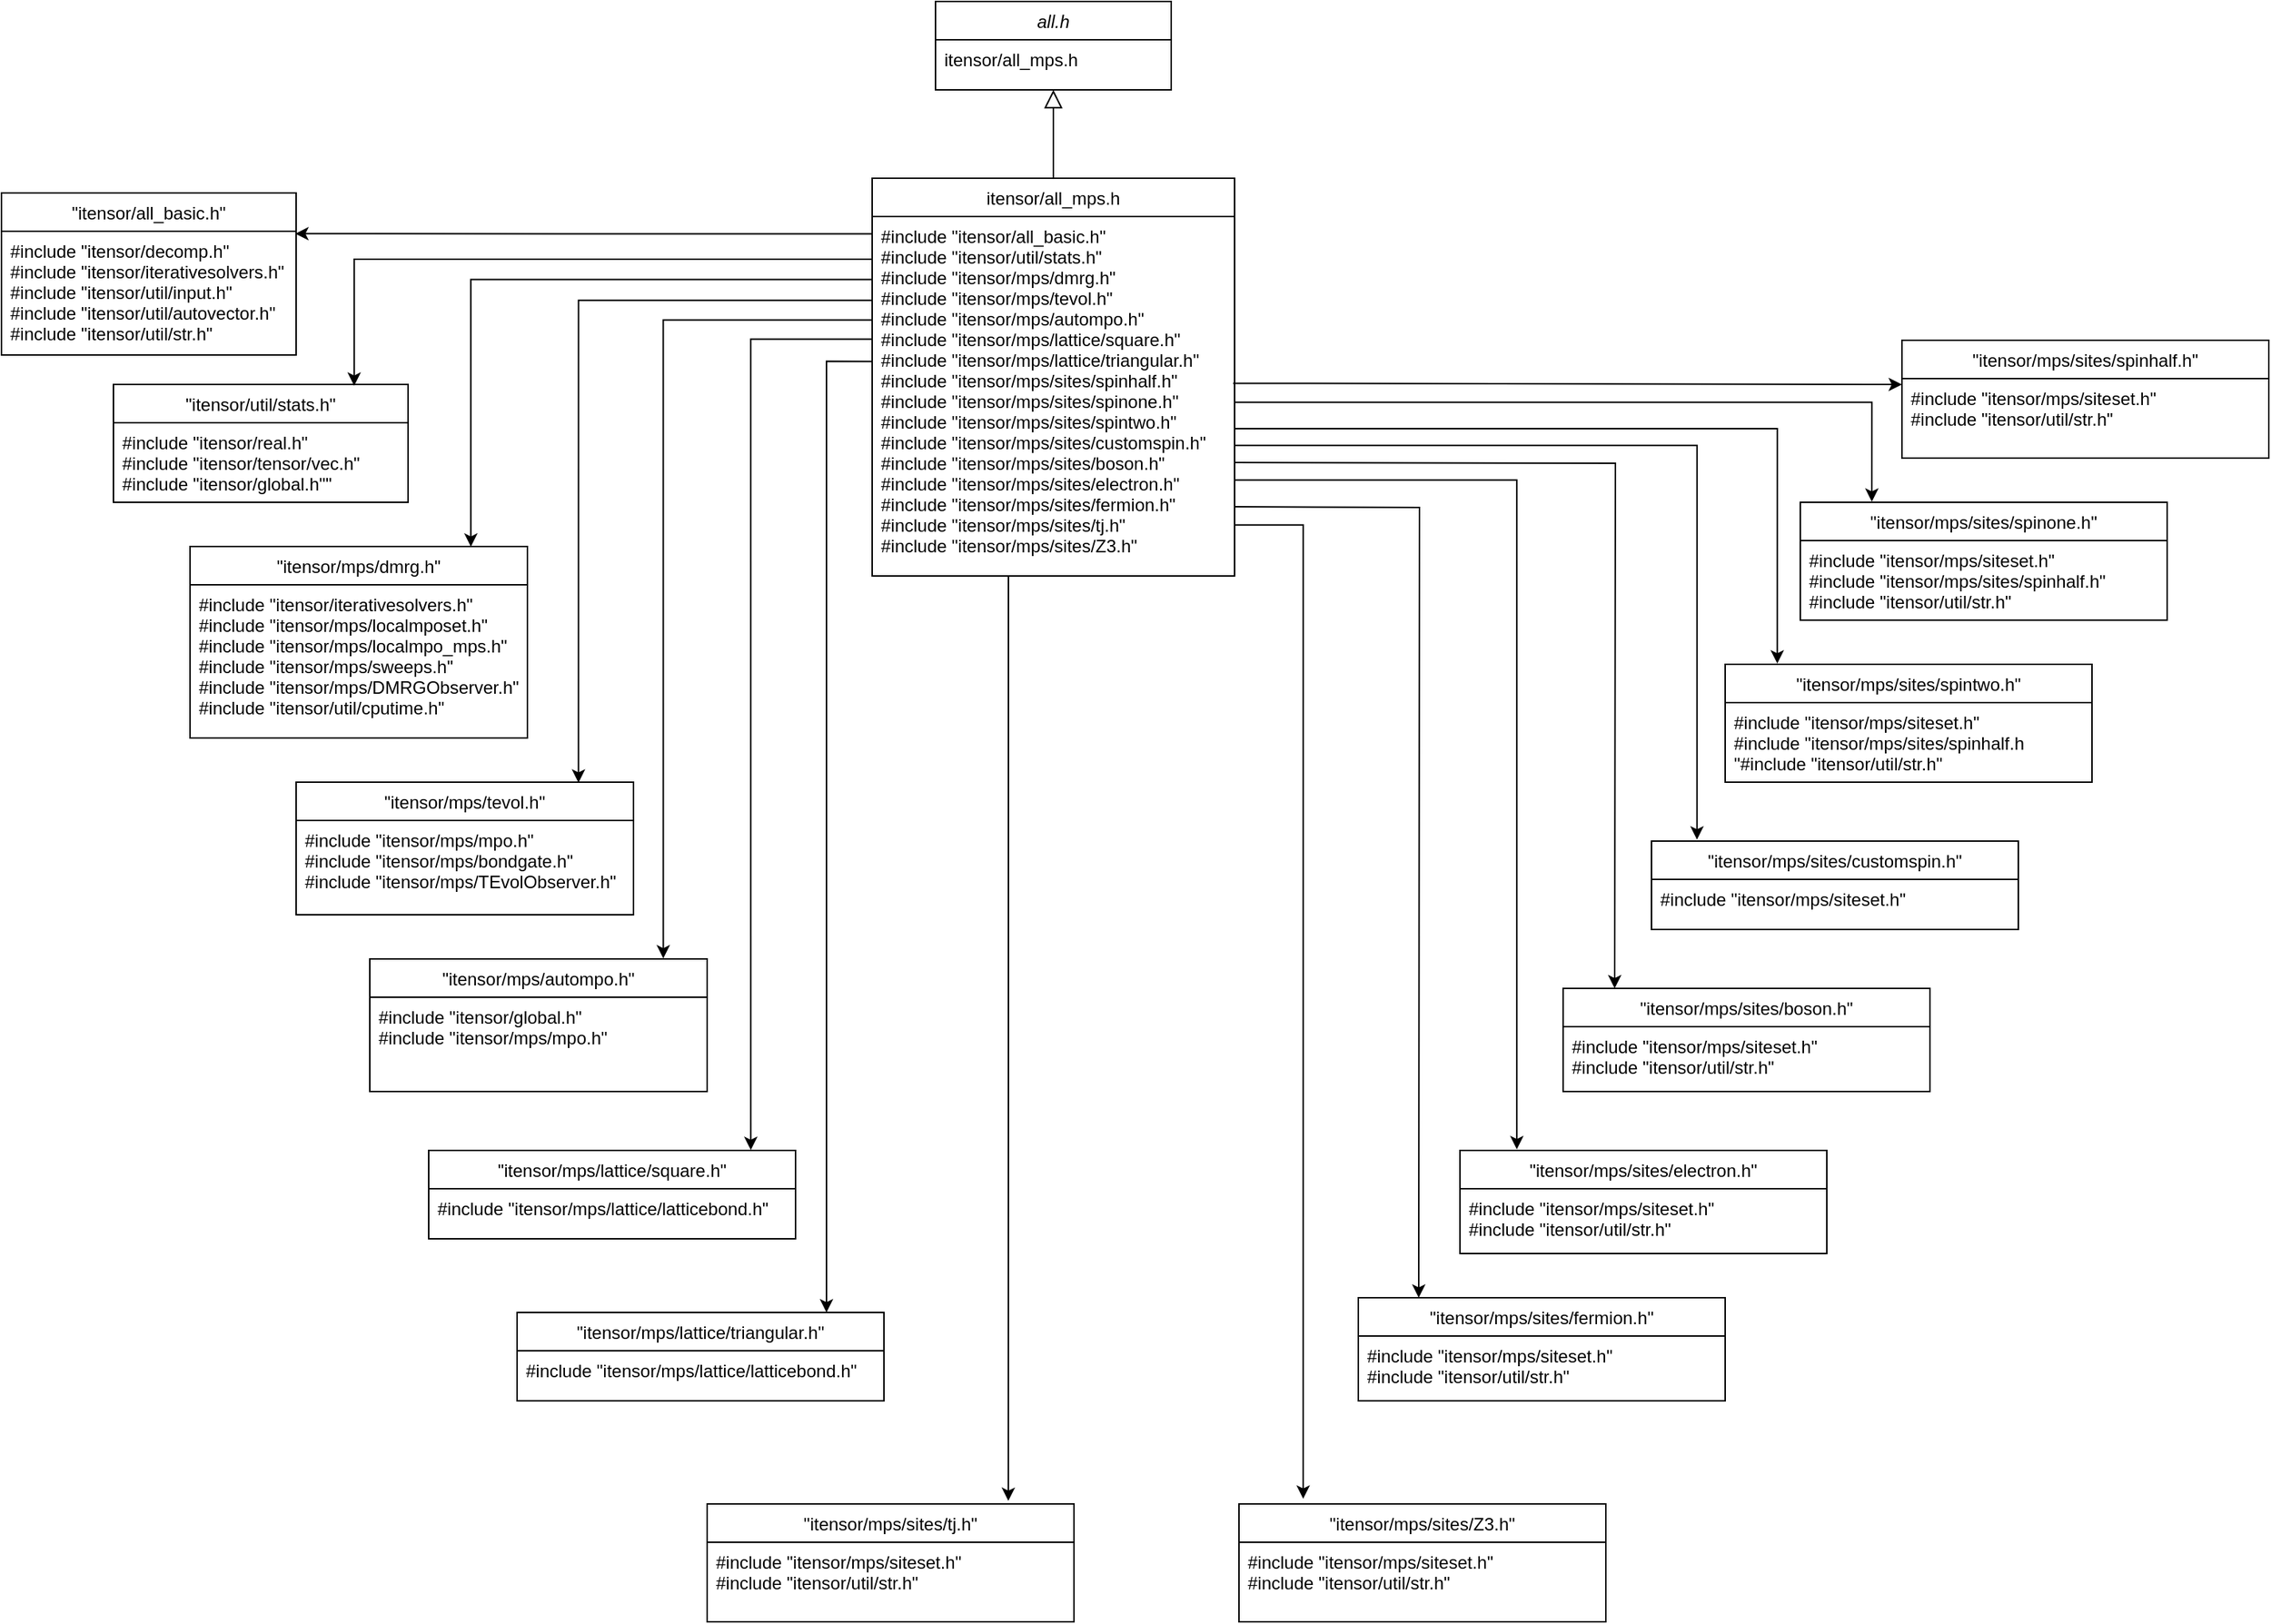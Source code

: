 <mxfile version="17.4.0" type="github">
  <diagram id="C5RBs43oDa-KdzZeNtuy" name="Page-1">
    <mxGraphModel dx="2706" dy="5269" grid="1" gridSize="10" guides="1" tooltips="1" connect="1" arrows="1" fold="1" page="1" pageScale="1" pageWidth="4681" pageHeight="3300" math="0" shadow="0">
      <root>
        <mxCell id="WIyWlLk6GJQsqaUBKTNV-0" />
        <mxCell id="WIyWlLk6GJQsqaUBKTNV-1" parent="WIyWlLk6GJQsqaUBKTNV-0" />
        <mxCell id="zkfFHV4jXpPFQw0GAbJ--0" value="all.h" style="swimlane;fontStyle=2;align=center;verticalAlign=top;childLayout=stackLayout;horizontal=1;startSize=26;horizontalStack=0;resizeParent=1;resizeLast=0;collapsible=1;marginBottom=0;rounded=0;shadow=0;strokeWidth=1;" parent="WIyWlLk6GJQsqaUBKTNV-1" vertex="1">
          <mxGeometry x="2274" y="-3300" width="160" height="60" as="geometry">
            <mxRectangle x="230" y="140" width="160" height="26" as="alternateBounds" />
          </mxGeometry>
        </mxCell>
        <mxCell id="zkfFHV4jXpPFQw0GAbJ--1" value="itensor/all_mps.h" style="text;align=left;verticalAlign=top;spacingLeft=4;spacingRight=4;overflow=hidden;rotatable=0;points=[[0,0.5],[1,0.5]];portConstraint=eastwest;" parent="zkfFHV4jXpPFQw0GAbJ--0" vertex="1">
          <mxGeometry y="26" width="160" height="26" as="geometry" />
        </mxCell>
        <mxCell id="EDpNB0EzXoPj7TMAPCz_-57" style="edgeStyle=orthogonalEdgeStyle;rounded=0;orthogonalLoop=1;jettySize=auto;html=1;entryX=0.821;entryY=-0.026;entryDx=0;entryDy=0;entryPerimeter=0;exitX=0.376;exitY=1;exitDx=0;exitDy=0;exitPerimeter=0;" edge="1" parent="WIyWlLk6GJQsqaUBKTNV-1" source="zkfFHV4jXpPFQw0GAbJ--7" target="EDpNB0EzXoPj7TMAPCz_-48">
          <mxGeometry relative="1" as="geometry" />
        </mxCell>
        <mxCell id="zkfFHV4jXpPFQw0GAbJ--6" value="itensor/all_mps.h" style="swimlane;fontStyle=0;align=center;verticalAlign=top;childLayout=stackLayout;horizontal=1;startSize=26;horizontalStack=0;resizeParent=1;resizeLast=0;collapsible=1;marginBottom=0;rounded=0;shadow=0;strokeWidth=1;" parent="WIyWlLk6GJQsqaUBKTNV-1" vertex="1">
          <mxGeometry x="2231" y="-3180" width="246" height="270" as="geometry">
            <mxRectangle x="130" y="380" width="160" height="26" as="alternateBounds" />
          </mxGeometry>
        </mxCell>
        <mxCell id="zkfFHV4jXpPFQw0GAbJ--7" value="#include &quot;itensor/all_basic.h&quot;&#xa;#include &quot;itensor/util/stats.h&quot;&#xa;#include &quot;itensor/mps/dmrg.h&quot;&#xa;#include &quot;itensor/mps/tevol.h&quot;&#xa;#include &quot;itensor/mps/autompo.h&quot;&#xa;#include &quot;itensor/mps/lattice/square.h&quot;&#xa;#include &quot;itensor/mps/lattice/triangular.h&quot;&#xa;#include &quot;itensor/mps/sites/spinhalf.h&quot;&#xa;#include &quot;itensor/mps/sites/spinone.h&quot;&#xa;#include &quot;itensor/mps/sites/spintwo.h&quot;&#xa;#include &quot;itensor/mps/sites/customspin.h&quot;&#xa;#include &quot;itensor/mps/sites/boson.h&quot;&#xa;#include &quot;itensor/mps/sites/electron.h&quot;&#xa;#include &quot;itensor/mps/sites/fermion.h&quot;&#xa;#include &quot;itensor/mps/sites/tj.h&quot;&#xa;#include &quot;itensor/mps/sites/Z3.h&quot;" style="text;align=left;verticalAlign=top;spacingLeft=4;spacingRight=4;overflow=hidden;rotatable=0;points=[[0,0.5],[1,0.5]];portConstraint=eastwest;" parent="zkfFHV4jXpPFQw0GAbJ--6" vertex="1">
          <mxGeometry y="26" width="246" height="244" as="geometry" />
        </mxCell>
        <mxCell id="zkfFHV4jXpPFQw0GAbJ--12" value="" style="endArrow=block;endSize=10;endFill=0;shadow=0;strokeWidth=1;rounded=0;edgeStyle=elbowEdgeStyle;elbow=vertical;" parent="WIyWlLk6GJQsqaUBKTNV-1" source="zkfFHV4jXpPFQw0GAbJ--6" target="zkfFHV4jXpPFQw0GAbJ--0" edge="1">
          <mxGeometry width="160" relative="1" as="geometry">
            <mxPoint x="2254" y="-3217" as="sourcePoint" />
            <mxPoint x="2254" y="-3217" as="targetPoint" />
          </mxGeometry>
        </mxCell>
        <mxCell id="EDpNB0EzXoPj7TMAPCz_-3" value="&quot;itensor/all_basic.h&quot;" style="swimlane;fontStyle=0;align=center;verticalAlign=top;childLayout=stackLayout;horizontal=1;startSize=26;horizontalStack=0;resizeParent=1;resizeLast=0;collapsible=1;marginBottom=0;rounded=0;shadow=0;strokeWidth=1;" vertex="1" parent="WIyWlLk6GJQsqaUBKTNV-1">
          <mxGeometry x="1640" y="-3170" width="200" height="110" as="geometry">
            <mxRectangle x="130" y="380" width="160" height="26" as="alternateBounds" />
          </mxGeometry>
        </mxCell>
        <mxCell id="EDpNB0EzXoPj7TMAPCz_-4" value="#include &quot;itensor/decomp.h&quot;&#xa;#include &quot;itensor/iterativesolvers.h&quot;&#xa;#include &quot;itensor/util/input.h&quot;&#xa;#include &quot;itensor/util/autovector.h&quot;&#xa;#include &quot;itensor/util/str.h&quot;" style="text;align=left;verticalAlign=top;spacingLeft=4;spacingRight=4;overflow=hidden;rotatable=0;points=[[0,0.5],[1,0.5]];portConstraint=eastwest;" vertex="1" parent="EDpNB0EzXoPj7TMAPCz_-3">
          <mxGeometry y="26" width="200" height="84" as="geometry" />
        </mxCell>
        <mxCell id="EDpNB0EzXoPj7TMAPCz_-7" style="edgeStyle=orthogonalEdgeStyle;rounded=0;orthogonalLoop=1;jettySize=auto;html=1;exitX=-0.001;exitY=0.048;exitDx=0;exitDy=0;exitPerimeter=0;entryX=0.997;entryY=0.02;entryDx=0;entryDy=0;entryPerimeter=0;" edge="1" parent="WIyWlLk6GJQsqaUBKTNV-1" source="zkfFHV4jXpPFQw0GAbJ--7" target="EDpNB0EzXoPj7TMAPCz_-4">
          <mxGeometry relative="1" as="geometry">
            <mxPoint x="2220" y="-3142" as="sourcePoint" />
            <mxPoint x="1845" y="-3142" as="targetPoint" />
            <Array as="points" />
          </mxGeometry>
        </mxCell>
        <mxCell id="EDpNB0EzXoPj7TMAPCz_-8" value="&quot;itensor/util/stats.h&quot;" style="swimlane;fontStyle=0;align=center;verticalAlign=top;childLayout=stackLayout;horizontal=1;startSize=26;horizontalStack=0;resizeParent=1;resizeLast=0;collapsible=1;marginBottom=0;rounded=0;shadow=0;strokeWidth=1;" vertex="1" parent="WIyWlLk6GJQsqaUBKTNV-1">
          <mxGeometry x="1716" y="-3040" width="200" height="80" as="geometry">
            <mxRectangle x="130" y="380" width="160" height="26" as="alternateBounds" />
          </mxGeometry>
        </mxCell>
        <mxCell id="EDpNB0EzXoPj7TMAPCz_-9" value="#include &quot;itensor/real.h&quot;&#xa;#include &quot;itensor/tensor/vec.h&quot;&#xa;#include &quot;itensor/global.h&quot;&quot;" style="text;align=left;verticalAlign=top;spacingLeft=4;spacingRight=4;overflow=hidden;rotatable=0;points=[[0,0.5],[1,0.5]];portConstraint=eastwest;" vertex="1" parent="EDpNB0EzXoPj7TMAPCz_-8">
          <mxGeometry y="26" width="200" height="54" as="geometry" />
        </mxCell>
        <mxCell id="EDpNB0EzXoPj7TMAPCz_-10" style="edgeStyle=orthogonalEdgeStyle;rounded=0;orthogonalLoop=1;jettySize=auto;html=1;entryX=0.887;entryY=0.011;entryDx=0;entryDy=0;entryPerimeter=0;exitX=-0.002;exitY=0.119;exitDx=0;exitDy=0;exitPerimeter=0;" edge="1" parent="WIyWlLk6GJQsqaUBKTNV-1" source="zkfFHV4jXpPFQw0GAbJ--7">
          <mxGeometry relative="1" as="geometry">
            <mxPoint x="2230" y="-3128" as="sourcePoint" />
            <mxPoint x="1879.4" y="-3039.12" as="targetPoint" />
            <Array as="points">
              <mxPoint x="1879" y="-3125" />
            </Array>
          </mxGeometry>
        </mxCell>
        <mxCell id="EDpNB0EzXoPj7TMAPCz_-11" value="&quot;itensor/mps/dmrg.h&quot;" style="swimlane;fontStyle=0;align=center;verticalAlign=top;childLayout=stackLayout;horizontal=1;startSize=26;horizontalStack=0;resizeParent=1;resizeLast=0;collapsible=1;marginBottom=0;rounded=0;shadow=0;strokeWidth=1;" vertex="1" parent="WIyWlLk6GJQsqaUBKTNV-1">
          <mxGeometry x="1768" y="-2930" width="229" height="130" as="geometry">
            <mxRectangle x="130" y="380" width="160" height="26" as="alternateBounds" />
          </mxGeometry>
        </mxCell>
        <mxCell id="EDpNB0EzXoPj7TMAPCz_-12" value="#include &quot;itensor/iterativesolvers.h&quot;&#xa;#include &quot;itensor/mps/localmposet.h&quot;&#xa;#include &quot;itensor/mps/localmpo_mps.h&quot;&#xa;#include &quot;itensor/mps/sweeps.h&quot;&#xa;#include &quot;itensor/mps/DMRGObserver.h&quot;&#xa;#include &quot;itensor/util/cputime.h&quot;" style="text;align=left;verticalAlign=top;spacingLeft=4;spacingRight=4;overflow=hidden;rotatable=0;points=[[0,0.5],[1,0.5]];portConstraint=eastwest;" vertex="1" parent="EDpNB0EzXoPj7TMAPCz_-11">
          <mxGeometry y="26" width="229" height="104" as="geometry" />
        </mxCell>
        <mxCell id="EDpNB0EzXoPj7TMAPCz_-14" style="edgeStyle=orthogonalEdgeStyle;rounded=0;orthogonalLoop=1;jettySize=auto;html=1;entryX=0.894;entryY=0.001;entryDx=0;entryDy=0;entryPerimeter=0;exitX=0.002;exitY=0.175;exitDx=0;exitDy=0;exitPerimeter=0;" edge="1" parent="WIyWlLk6GJQsqaUBKTNV-1" source="zkfFHV4jXpPFQw0GAbJ--7">
          <mxGeometry relative="1" as="geometry">
            <mxPoint x="2230" y="-3112" as="sourcePoint" />
            <mxPoint x="1958.62" y="-2929.87" as="targetPoint" />
            <Array as="points">
              <mxPoint x="1959" y="-3111" />
            </Array>
          </mxGeometry>
        </mxCell>
        <mxCell id="EDpNB0EzXoPj7TMAPCz_-16" value="&quot;itensor/mps/tevol.h&quot;" style="swimlane;fontStyle=0;align=center;verticalAlign=top;childLayout=stackLayout;horizontal=1;startSize=26;horizontalStack=0;resizeParent=1;resizeLast=0;collapsible=1;marginBottom=0;rounded=0;shadow=0;strokeWidth=1;" vertex="1" parent="WIyWlLk6GJQsqaUBKTNV-1">
          <mxGeometry x="1840" y="-2770" width="229" height="90" as="geometry">
            <mxRectangle x="130" y="380" width="160" height="26" as="alternateBounds" />
          </mxGeometry>
        </mxCell>
        <mxCell id="EDpNB0EzXoPj7TMAPCz_-17" value="#include &quot;itensor/mps/mpo.h&quot;&#xa;#include &quot;itensor/mps/bondgate.h&quot;&#xa;#include &quot;itensor/mps/TEvolObserver.h&quot;" style="text;align=left;verticalAlign=top;spacingLeft=4;spacingRight=4;overflow=hidden;rotatable=0;points=[[0,0.5],[1,0.5]];portConstraint=eastwest;" vertex="1" parent="EDpNB0EzXoPj7TMAPCz_-16">
          <mxGeometry y="26" width="229" height="64" as="geometry" />
        </mxCell>
        <mxCell id="EDpNB0EzXoPj7TMAPCz_-18" style="edgeStyle=orthogonalEdgeStyle;rounded=0;orthogonalLoop=1;jettySize=auto;html=1;exitX=0;exitY=0.233;exitDx=0;exitDy=0;entryX=0.837;entryY=0.004;entryDx=0;entryDy=0;entryPerimeter=0;exitPerimeter=0;" edge="1" parent="WIyWlLk6GJQsqaUBKTNV-1" source="zkfFHV4jXpPFQw0GAbJ--7" target="EDpNB0EzXoPj7TMAPCz_-16">
          <mxGeometry relative="1" as="geometry" />
        </mxCell>
        <mxCell id="EDpNB0EzXoPj7TMAPCz_-19" value="&quot;itensor/mps/autompo.h&quot;" style="swimlane;fontStyle=0;align=center;verticalAlign=top;childLayout=stackLayout;horizontal=1;startSize=26;horizontalStack=0;resizeParent=1;resizeLast=0;collapsible=1;marginBottom=0;rounded=0;shadow=0;strokeWidth=1;" vertex="1" parent="WIyWlLk6GJQsqaUBKTNV-1">
          <mxGeometry x="1890" y="-2650" width="229" height="90" as="geometry">
            <mxRectangle x="130" y="380" width="160" height="26" as="alternateBounds" />
          </mxGeometry>
        </mxCell>
        <mxCell id="EDpNB0EzXoPj7TMAPCz_-20" value="#include &quot;itensor/global.h&quot;&#xa;#include &quot;itensor/mps/mpo.h&quot;" style="text;align=left;verticalAlign=top;spacingLeft=4;spacingRight=4;overflow=hidden;rotatable=0;points=[[0,0.5],[1,0.5]];portConstraint=eastwest;" vertex="1" parent="EDpNB0EzXoPj7TMAPCz_-19">
          <mxGeometry y="26" width="229" height="64" as="geometry" />
        </mxCell>
        <mxCell id="EDpNB0EzXoPj7TMAPCz_-21" style="edgeStyle=orthogonalEdgeStyle;rounded=0;orthogonalLoop=1;jettySize=auto;html=1;entryX=0.87;entryY=-0.004;entryDx=0;entryDy=0;entryPerimeter=0;exitX=0;exitY=0.288;exitDx=0;exitDy=0;exitPerimeter=0;" edge="1" parent="WIyWlLk6GJQsqaUBKTNV-1" source="zkfFHV4jXpPFQw0GAbJ--7" target="EDpNB0EzXoPj7TMAPCz_-19">
          <mxGeometry relative="1" as="geometry">
            <mxPoint x="2230" y="-3080" as="sourcePoint" />
          </mxGeometry>
        </mxCell>
        <mxCell id="EDpNB0EzXoPj7TMAPCz_-23" value="&quot;itensor/mps/lattice/square.h&quot;" style="swimlane;fontStyle=0;align=center;verticalAlign=top;childLayout=stackLayout;horizontal=1;startSize=26;horizontalStack=0;resizeParent=1;resizeLast=0;collapsible=1;marginBottom=0;rounded=0;shadow=0;strokeWidth=1;" vertex="1" parent="WIyWlLk6GJQsqaUBKTNV-1">
          <mxGeometry x="1930" y="-2520" width="249" height="60" as="geometry">
            <mxRectangle x="130" y="380" width="160" height="26" as="alternateBounds" />
          </mxGeometry>
        </mxCell>
        <mxCell id="EDpNB0EzXoPj7TMAPCz_-24" value="#include &quot;itensor/mps/lattice/latticebond.h&quot;" style="text;align=left;verticalAlign=top;spacingLeft=4;spacingRight=4;overflow=hidden;rotatable=0;points=[[0,0.5],[1,0.5]];portConstraint=eastwest;" vertex="1" parent="WIyWlLk6GJQsqaUBKTNV-1">
          <mxGeometry x="1930" y="-2494" width="249" height="34" as="geometry" />
        </mxCell>
        <mxCell id="EDpNB0EzXoPj7TMAPCz_-25" style="edgeStyle=orthogonalEdgeStyle;rounded=0;orthogonalLoop=1;jettySize=auto;html=1;exitX=0.001;exitY=0.341;exitDx=0;exitDy=0;entryX=0.878;entryY=-0.005;entryDx=0;entryDy=0;entryPerimeter=0;exitPerimeter=0;" edge="1" parent="WIyWlLk6GJQsqaUBKTNV-1" source="zkfFHV4jXpPFQw0GAbJ--7" target="EDpNB0EzXoPj7TMAPCz_-23">
          <mxGeometry relative="1" as="geometry" />
        </mxCell>
        <mxCell id="EDpNB0EzXoPj7TMAPCz_-26" value="&quot;itensor/mps/lattice/triangular.h&quot;" style="swimlane;fontStyle=0;align=center;verticalAlign=top;childLayout=stackLayout;horizontal=1;startSize=26;horizontalStack=0;resizeParent=1;resizeLast=0;collapsible=1;marginBottom=0;rounded=0;shadow=0;strokeWidth=1;" vertex="1" parent="WIyWlLk6GJQsqaUBKTNV-1">
          <mxGeometry x="1990" y="-2410" width="249" height="60" as="geometry">
            <mxRectangle x="130" y="380" width="160" height="26" as="alternateBounds" />
          </mxGeometry>
        </mxCell>
        <mxCell id="EDpNB0EzXoPj7TMAPCz_-27" value="#include &quot;itensor/mps/lattice/latticebond.h&quot;" style="text;align=left;verticalAlign=top;spacingLeft=4;spacingRight=4;overflow=hidden;rotatable=0;points=[[0,0.5],[1,0.5]];portConstraint=eastwest;" vertex="1" parent="WIyWlLk6GJQsqaUBKTNV-1">
          <mxGeometry x="1990" y="-2384" width="249" height="34" as="geometry" />
        </mxCell>
        <mxCell id="EDpNB0EzXoPj7TMAPCz_-28" style="edgeStyle=orthogonalEdgeStyle;rounded=0;orthogonalLoop=1;jettySize=auto;html=1;exitX=0;exitY=0.403;exitDx=0;exitDy=0;exitPerimeter=0;" edge="1" parent="WIyWlLk6GJQsqaUBKTNV-1" source="zkfFHV4jXpPFQw0GAbJ--7">
          <mxGeometry relative="1" as="geometry">
            <mxPoint x="2200" y="-2410" as="targetPoint" />
            <Array as="points">
              <mxPoint x="2200" y="-3056" />
              <mxPoint x="2200" y="-2412" />
            </Array>
          </mxGeometry>
        </mxCell>
        <mxCell id="EDpNB0EzXoPj7TMAPCz_-29" value="&quot;itensor/mps/sites/spinhalf.h&quot;" style="swimlane;fontStyle=0;align=center;verticalAlign=top;childLayout=stackLayout;horizontal=1;startSize=26;horizontalStack=0;resizeParent=1;resizeLast=0;collapsible=1;marginBottom=0;rounded=0;shadow=0;strokeWidth=1;" vertex="1" parent="WIyWlLk6GJQsqaUBKTNV-1">
          <mxGeometry x="2930" y="-3070" width="249" height="80" as="geometry">
            <mxRectangle x="130" y="380" width="160" height="26" as="alternateBounds" />
          </mxGeometry>
        </mxCell>
        <mxCell id="EDpNB0EzXoPj7TMAPCz_-30" value="#include &quot;itensor/mps/siteset.h&quot;&#xa;#include &quot;itensor/util/str.h&quot;" style="text;align=left;verticalAlign=top;spacingLeft=4;spacingRight=4;overflow=hidden;rotatable=0;points=[[0,0.5],[1,0.5]];portConstraint=eastwest;" vertex="1" parent="WIyWlLk6GJQsqaUBKTNV-1">
          <mxGeometry x="2930" y="-3044" width="249" height="54" as="geometry" />
        </mxCell>
        <mxCell id="EDpNB0EzXoPj7TMAPCz_-31" style="edgeStyle=orthogonalEdgeStyle;rounded=0;orthogonalLoop=1;jettySize=auto;html=1;exitX=0.996;exitY=0.464;exitDx=0;exitDy=0;exitPerimeter=0;" edge="1" parent="WIyWlLk6GJQsqaUBKTNV-1" source="zkfFHV4jXpPFQw0GAbJ--7">
          <mxGeometry relative="1" as="geometry">
            <mxPoint x="2480" y="-3043" as="sourcePoint" />
            <mxPoint x="2930" y="-3040" as="targetPoint" />
            <Array as="points">
              <mxPoint x="2480" y="-3041" />
            </Array>
          </mxGeometry>
        </mxCell>
        <mxCell id="EDpNB0EzXoPj7TMAPCz_-32" value="&quot;itensor/mps/sites/spinone.h&quot;" style="swimlane;fontStyle=0;align=center;verticalAlign=top;childLayout=stackLayout;horizontal=1;startSize=26;horizontalStack=0;resizeParent=1;resizeLast=0;collapsible=1;marginBottom=0;rounded=0;shadow=0;strokeWidth=1;" vertex="1" parent="WIyWlLk6GJQsqaUBKTNV-1">
          <mxGeometry x="2861" y="-2960" width="249" height="80" as="geometry">
            <mxRectangle x="130" y="380" width="160" height="26" as="alternateBounds" />
          </mxGeometry>
        </mxCell>
        <mxCell id="EDpNB0EzXoPj7TMAPCz_-33" value="#include &quot;itensor/mps/siteset.h&quot;&#xa;#include &quot;itensor/mps/sites/spinhalf.h&quot;&#xa;#include &quot;itensor/util/str.h&quot;" style="text;align=left;verticalAlign=top;spacingLeft=4;spacingRight=4;overflow=hidden;rotatable=0;points=[[0,0.5],[1,0.5]];portConstraint=eastwest;" vertex="1" parent="WIyWlLk6GJQsqaUBKTNV-1">
          <mxGeometry x="2861" y="-2934" width="249" height="54" as="geometry" />
        </mxCell>
        <mxCell id="EDpNB0EzXoPj7TMAPCz_-34" style="edgeStyle=orthogonalEdgeStyle;rounded=0;orthogonalLoop=1;jettySize=auto;html=1;exitX=0.998;exitY=0.517;exitDx=0;exitDy=0;entryX=0.195;entryY=-0.005;entryDx=0;entryDy=0;entryPerimeter=0;exitPerimeter=0;" edge="1" parent="WIyWlLk6GJQsqaUBKTNV-1" source="zkfFHV4jXpPFQw0GAbJ--7" target="EDpNB0EzXoPj7TMAPCz_-32">
          <mxGeometry relative="1" as="geometry" />
        </mxCell>
        <mxCell id="EDpNB0EzXoPj7TMAPCz_-35" value="&quot;itensor/mps/sites/spintwo.h&quot;" style="swimlane;fontStyle=0;align=center;verticalAlign=top;childLayout=stackLayout;horizontal=1;startSize=26;horizontalStack=0;resizeParent=1;resizeLast=0;collapsible=1;marginBottom=0;rounded=0;shadow=0;strokeWidth=1;" vertex="1" parent="WIyWlLk6GJQsqaUBKTNV-1">
          <mxGeometry x="2810" y="-2850" width="249" height="80" as="geometry">
            <mxRectangle x="130" y="380" width="160" height="26" as="alternateBounds" />
          </mxGeometry>
        </mxCell>
        <mxCell id="EDpNB0EzXoPj7TMAPCz_-36" value="#include &quot;itensor/mps/siteset.h&quot;&#xa;#include &quot;itensor/mps/sites/spinhalf.h&#xa;&quot;#include &quot;itensor/util/str.h&quot;" style="text;align=left;verticalAlign=top;spacingLeft=4;spacingRight=4;overflow=hidden;rotatable=0;points=[[0,0.5],[1,0.5]];portConstraint=eastwest;" vertex="1" parent="WIyWlLk6GJQsqaUBKTNV-1">
          <mxGeometry x="2810" y="-2824" width="249" height="54" as="geometry" />
        </mxCell>
        <mxCell id="EDpNB0EzXoPj7TMAPCz_-38" style="edgeStyle=orthogonalEdgeStyle;rounded=0;orthogonalLoop=1;jettySize=auto;html=1;entryX=0.142;entryY=-0.007;entryDx=0;entryDy=0;entryPerimeter=0;" edge="1" parent="WIyWlLk6GJQsqaUBKTNV-1" target="EDpNB0EzXoPj7TMAPCz_-35">
          <mxGeometry relative="1" as="geometry">
            <mxPoint x="2477" y="-3010" as="sourcePoint" />
            <Array as="points">
              <mxPoint x="2477" y="-3010" />
              <mxPoint x="2845" y="-3010" />
            </Array>
          </mxGeometry>
        </mxCell>
        <mxCell id="EDpNB0EzXoPj7TMAPCz_-39" value="&quot;itensor/mps/sites/customspin.h&quot;" style="swimlane;fontStyle=0;align=center;verticalAlign=top;childLayout=stackLayout;horizontal=1;startSize=26;horizontalStack=0;resizeParent=1;resizeLast=0;collapsible=1;marginBottom=0;rounded=0;shadow=0;strokeWidth=1;" vertex="1" parent="WIyWlLk6GJQsqaUBKTNV-1">
          <mxGeometry x="2760" y="-2730" width="249" height="60" as="geometry">
            <mxRectangle x="130" y="380" width="160" height="26" as="alternateBounds" />
          </mxGeometry>
        </mxCell>
        <mxCell id="EDpNB0EzXoPj7TMAPCz_-40" value="#include &quot;itensor/mps/siteset.h&quot;" style="text;align=left;verticalAlign=top;spacingLeft=4;spacingRight=4;overflow=hidden;rotatable=0;points=[[0,0.5],[1,0.5]];portConstraint=eastwest;" vertex="1" parent="WIyWlLk6GJQsqaUBKTNV-1">
          <mxGeometry x="2760" y="-2704" width="249" height="34" as="geometry" />
        </mxCell>
        <mxCell id="EDpNB0EzXoPj7TMAPCz_-41" style="edgeStyle=orthogonalEdgeStyle;rounded=0;orthogonalLoop=1;jettySize=auto;html=1;entryX=0.124;entryY=-0.017;entryDx=0;entryDy=0;entryPerimeter=0;exitX=0.998;exitY=0.637;exitDx=0;exitDy=0;exitPerimeter=0;" edge="1" parent="WIyWlLk6GJQsqaUBKTNV-1" source="zkfFHV4jXpPFQw0GAbJ--7" target="EDpNB0EzXoPj7TMAPCz_-39">
          <mxGeometry relative="1" as="geometry" />
        </mxCell>
        <mxCell id="EDpNB0EzXoPj7TMAPCz_-42" value="&quot;itensor/mps/sites/boson.h&quot;" style="swimlane;fontStyle=0;align=center;verticalAlign=top;childLayout=stackLayout;horizontal=1;startSize=26;horizontalStack=0;resizeParent=1;resizeLast=0;collapsible=1;marginBottom=0;rounded=0;shadow=0;strokeWidth=1;" vertex="1" parent="WIyWlLk6GJQsqaUBKTNV-1">
          <mxGeometry x="2700" y="-2630" width="249" height="70" as="geometry">
            <mxRectangle x="130" y="380" width="160" height="26" as="alternateBounds" />
          </mxGeometry>
        </mxCell>
        <mxCell id="EDpNB0EzXoPj7TMAPCz_-43" value="#include &quot;itensor/mps/siteset.h&quot;&#xa;#include &quot;itensor/util/str.h&quot;" style="text;align=left;verticalAlign=top;spacingLeft=4;spacingRight=4;overflow=hidden;rotatable=0;points=[[0,0.5],[1,0.5]];portConstraint=eastwest;" vertex="1" parent="WIyWlLk6GJQsqaUBKTNV-1">
          <mxGeometry x="2700" y="-2604" width="249" height="44" as="geometry" />
        </mxCell>
        <mxCell id="EDpNB0EzXoPj7TMAPCz_-44" value="&quot;itensor/mps/sites/electron.h&quot;" style="swimlane;fontStyle=0;align=center;verticalAlign=top;childLayout=stackLayout;horizontal=1;startSize=26;horizontalStack=0;resizeParent=1;resizeLast=0;collapsible=1;marginBottom=0;rounded=0;shadow=0;strokeWidth=1;" vertex="1" parent="WIyWlLk6GJQsqaUBKTNV-1">
          <mxGeometry x="2630" y="-2520" width="249" height="70" as="geometry">
            <mxRectangle x="130" y="380" width="160" height="26" as="alternateBounds" />
          </mxGeometry>
        </mxCell>
        <mxCell id="EDpNB0EzXoPj7TMAPCz_-45" value="#include &quot;itensor/mps/siteset.h&quot;&#xa;#include &quot;itensor/util/str.h&quot;" style="text;align=left;verticalAlign=top;spacingLeft=4;spacingRight=4;overflow=hidden;rotatable=0;points=[[0,0.5],[1,0.5]];portConstraint=eastwest;" vertex="1" parent="WIyWlLk6GJQsqaUBKTNV-1">
          <mxGeometry x="2630" y="-2494" width="249" height="44" as="geometry" />
        </mxCell>
        <mxCell id="EDpNB0EzXoPj7TMAPCz_-46" value="&quot;itensor/mps/sites/fermion.h&quot;" style="swimlane;fontStyle=0;align=center;verticalAlign=top;childLayout=stackLayout;horizontal=1;startSize=26;horizontalStack=0;resizeParent=1;resizeLast=0;collapsible=1;marginBottom=0;rounded=0;shadow=0;strokeWidth=1;" vertex="1" parent="WIyWlLk6GJQsqaUBKTNV-1">
          <mxGeometry x="2561" y="-2420" width="249" height="70" as="geometry">
            <mxRectangle x="130" y="380" width="160" height="26" as="alternateBounds" />
          </mxGeometry>
        </mxCell>
        <mxCell id="EDpNB0EzXoPj7TMAPCz_-47" value="#include &quot;itensor/mps/siteset.h&quot;&#xa;#include &quot;itensor/util/str.h&quot;" style="text;align=left;verticalAlign=top;spacingLeft=4;spacingRight=4;overflow=hidden;rotatable=0;points=[[0,0.5],[1,0.5]];portConstraint=eastwest;" vertex="1" parent="WIyWlLk6GJQsqaUBKTNV-1">
          <mxGeometry x="2561" y="-2394" width="249" height="44" as="geometry" />
        </mxCell>
        <mxCell id="EDpNB0EzXoPj7TMAPCz_-48" value="&quot;itensor/mps/sites/tj.h&quot;" style="swimlane;fontStyle=0;align=center;verticalAlign=top;childLayout=stackLayout;horizontal=1;startSize=26;horizontalStack=0;resizeParent=1;resizeLast=0;collapsible=1;marginBottom=0;rounded=0;shadow=0;strokeWidth=1;" vertex="1" parent="WIyWlLk6GJQsqaUBKTNV-1">
          <mxGeometry x="2119" y="-2280" width="249" height="80" as="geometry">
            <mxRectangle x="130" y="380" width="160" height="26" as="alternateBounds" />
          </mxGeometry>
        </mxCell>
        <mxCell id="EDpNB0EzXoPj7TMAPCz_-49" value="#include &quot;itensor/mps/siteset.h&quot;&#xa;#include &quot;itensor/util/str.h&quot;" style="text;align=left;verticalAlign=top;spacingLeft=4;spacingRight=4;overflow=hidden;rotatable=0;points=[[0,0.5],[1,0.5]];portConstraint=eastwest;" vertex="1" parent="WIyWlLk6GJQsqaUBKTNV-1">
          <mxGeometry x="2119" y="-2254" width="249" height="44" as="geometry" />
        </mxCell>
        <mxCell id="EDpNB0EzXoPj7TMAPCz_-50" value="&quot;itensor/mps/sites/Z3.h&quot;" style="swimlane;fontStyle=0;align=center;verticalAlign=top;childLayout=stackLayout;horizontal=1;startSize=26;horizontalStack=0;resizeParent=1;resizeLast=0;collapsible=1;marginBottom=0;rounded=0;shadow=0;strokeWidth=1;" vertex="1" parent="WIyWlLk6GJQsqaUBKTNV-1">
          <mxGeometry x="2480" y="-2280" width="249" height="80" as="geometry">
            <mxRectangle x="130" y="380" width="160" height="26" as="alternateBounds" />
          </mxGeometry>
        </mxCell>
        <mxCell id="EDpNB0EzXoPj7TMAPCz_-51" value="#include &quot;itensor/mps/siteset.h&quot;&#xa;#include &quot;itensor/util/str.h&quot;" style="text;align=left;verticalAlign=top;spacingLeft=4;spacingRight=4;overflow=hidden;rotatable=0;points=[[0,0.5],[1,0.5]];portConstraint=eastwest;" vertex="1" parent="WIyWlLk6GJQsqaUBKTNV-1">
          <mxGeometry x="2480" y="-2254" width="249" height="44" as="geometry" />
        </mxCell>
        <mxCell id="EDpNB0EzXoPj7TMAPCz_-53" style="edgeStyle=orthogonalEdgeStyle;rounded=0;orthogonalLoop=1;jettySize=auto;html=1;exitX=1;exitY=0.5;exitDx=0;exitDy=0;" edge="1" parent="WIyWlLk6GJQsqaUBKTNV-1">
          <mxGeometry relative="1" as="geometry">
            <mxPoint x="2477" y="-2987" as="sourcePoint" />
            <mxPoint x="2735" y="-2630" as="targetPoint" />
          </mxGeometry>
        </mxCell>
        <mxCell id="EDpNB0EzXoPj7TMAPCz_-54" style="edgeStyle=orthogonalEdgeStyle;rounded=0;orthogonalLoop=1;jettySize=auto;html=1;exitX=1;exitY=0.733;exitDx=0;exitDy=0;entryX=0.155;entryY=-0.011;entryDx=0;entryDy=0;entryPerimeter=0;exitPerimeter=0;" edge="1" parent="WIyWlLk6GJQsqaUBKTNV-1" source="zkfFHV4jXpPFQw0GAbJ--7" target="EDpNB0EzXoPj7TMAPCz_-44">
          <mxGeometry relative="1" as="geometry" />
        </mxCell>
        <mxCell id="EDpNB0EzXoPj7TMAPCz_-55" style="edgeStyle=orthogonalEdgeStyle;rounded=0;orthogonalLoop=1;jettySize=auto;html=1;exitX=1;exitY=0.5;exitDx=0;exitDy=0;" edge="1" parent="WIyWlLk6GJQsqaUBKTNV-1">
          <mxGeometry relative="1" as="geometry">
            <mxPoint x="2477" y="-2957" as="sourcePoint" />
            <mxPoint x="2602" y="-2420" as="targetPoint" />
          </mxGeometry>
        </mxCell>
        <mxCell id="EDpNB0EzXoPj7TMAPCz_-56" style="edgeStyle=orthogonalEdgeStyle;rounded=0;orthogonalLoop=1;jettySize=auto;html=1;exitX=1.001;exitY=0.858;exitDx=0;exitDy=0;entryX=0.175;entryY=-0.044;entryDx=0;entryDy=0;entryPerimeter=0;exitPerimeter=0;" edge="1" parent="WIyWlLk6GJQsqaUBKTNV-1" source="zkfFHV4jXpPFQw0GAbJ--7" target="EDpNB0EzXoPj7TMAPCz_-50">
          <mxGeometry relative="1" as="geometry" />
        </mxCell>
      </root>
    </mxGraphModel>
  </diagram>
</mxfile>
